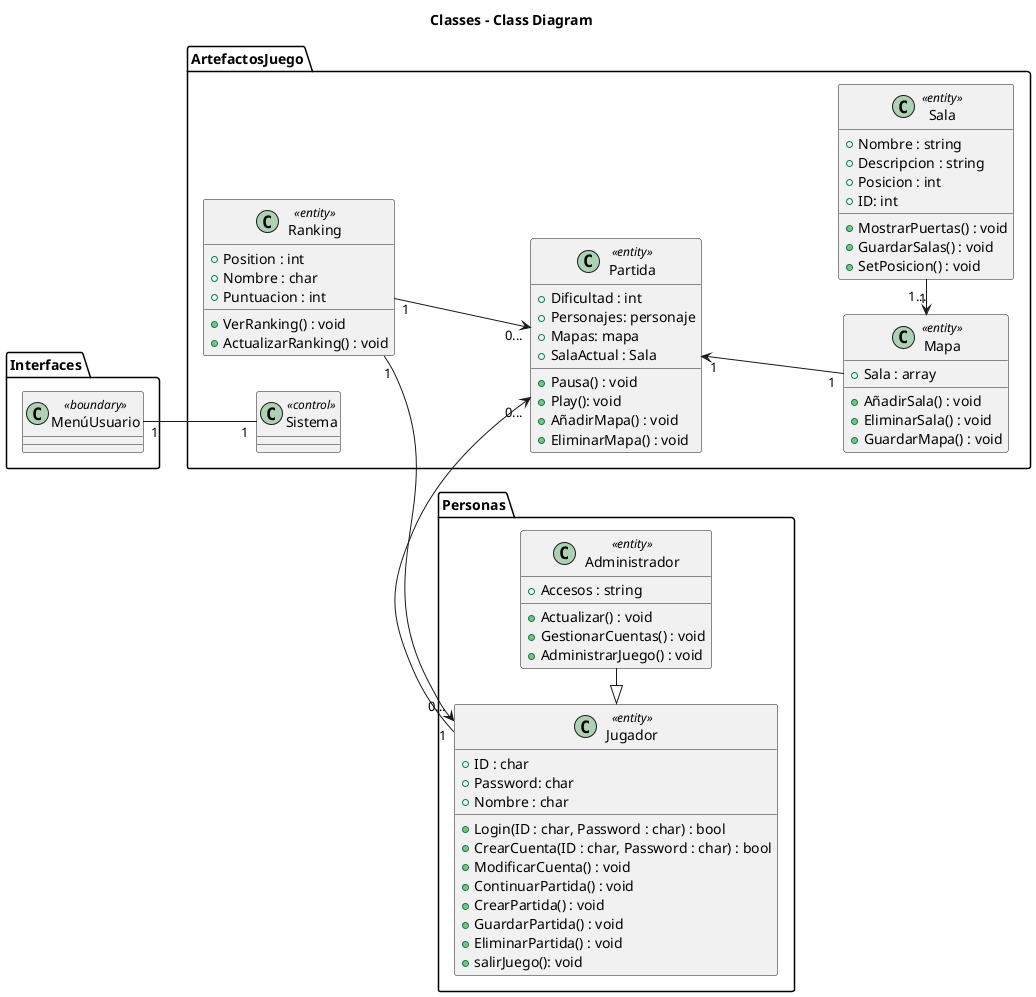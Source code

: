 @startuml
title Classes - Class Diagram

'------------------------------------------------------------------------
' PACKAGE Personas
'------------------------------------------------------------------------
Package Personas {
class Jugador <<entity>> {
    +ID : char
    +Password: char
    +Nombre : char
    +Login(ID : char, Password : char) : bool
    +CrearCuenta(ID : char, Password : char) : bool
    +ModificarCuenta() : void
    +ContinuarPartida() : void
    +CrearPartida() : void
    +GuardarPartida() : void
    +EliminarPartida() : void
    +salirJuego(): void
}

Jugador <|- Administrador

class Administrador <<entity>>{
    +Accesos : string
    +Actualizar() : void
    +GestionarCuentas() : void
    +AdministrarJuego() : void
}
}
'------------------------------------------------------------------------
' PACKAGE ArtefactosJuego
'------------------------------------------------------------------------
Package ArtefactosJuego {
class Partida <<entity>>{
  +Dificultad : int
  +Personajes: personaje
  +Mapas: mapa
  +SalaActual : Sala
  +Pausa() : void
  +Play(): void
  +AñadirMapa() : void
  +EliminarMapa() : void
}

Partida "1" <-- "1" Mapa

class Mapa <<entity>>{
    +Sala : array
    +AñadirSala() : void
    +EliminarSala() : void
    +GuardarMapa() : void
}

left to right direction
Mapa "1" <- "1..." Sala

class Sala <<entity>>{
    +Nombre : string
    +Descripcion : string
    +Posicion : int
    +ID: int
    +MostrarPuertas() : void
    +GuardarSalas() : void
    +SetPosicion() : void
}

Partida "0..." <- "1" Jugador


Ranking "1"-->"0..." Partida
Ranking "1"->"0..." Jugador

class Ranking <<entity>>{
    +Position : int
    +Nombre : char
    +Puntuacion : int
    +VerRanking() : void
    +ActualizarRanking() : void
}

class Sistema <<control>>{
}
}
'------------------------------------------------------------------------
' PACKAGE Interfaces
'------------------------------------------------------------------------
Package Interfaces {
MenúUsuario "1"--"1" Sistema
class MenúUsuario <<boundary>>{
}
}


@enduml